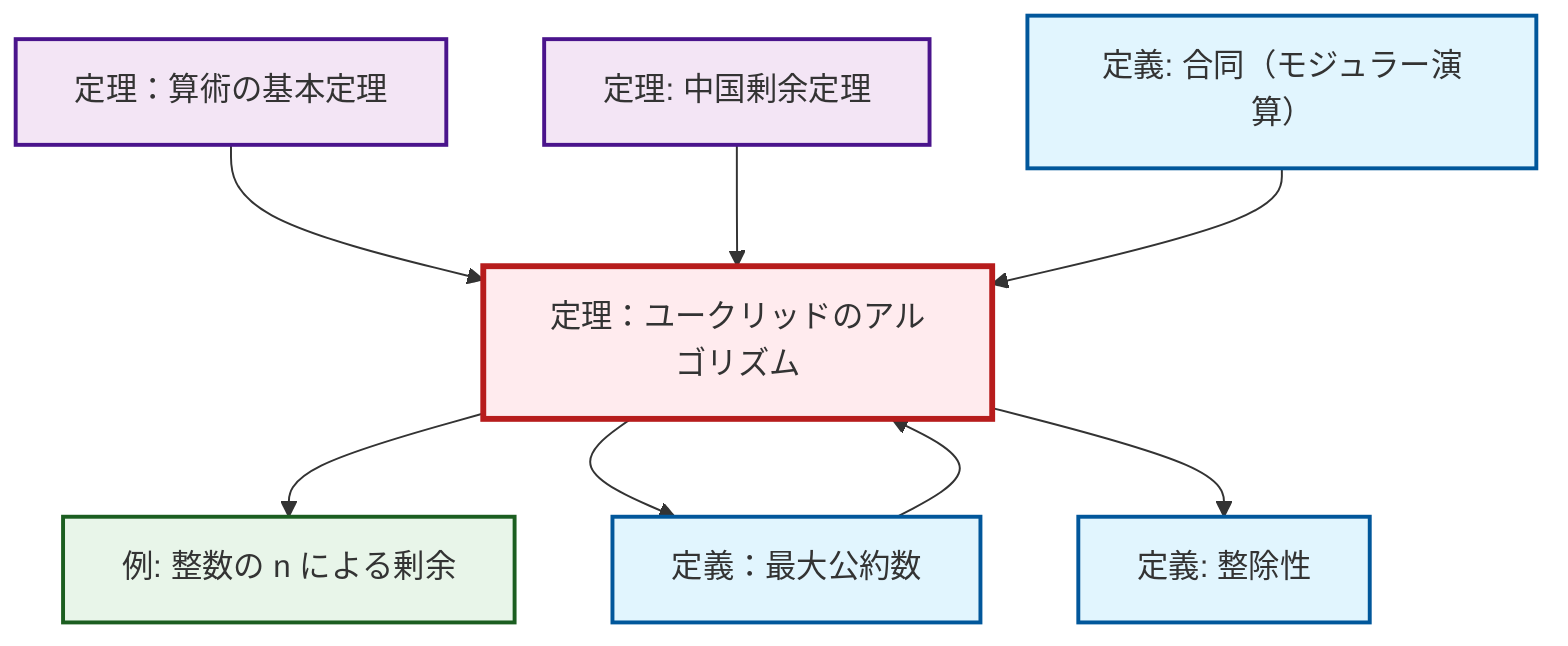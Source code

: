 graph TD
    classDef definition fill:#e1f5fe,stroke:#01579b,stroke-width:2px
    classDef theorem fill:#f3e5f5,stroke:#4a148c,stroke-width:2px
    classDef axiom fill:#fff3e0,stroke:#e65100,stroke-width:2px
    classDef example fill:#e8f5e9,stroke:#1b5e20,stroke-width:2px
    classDef current fill:#ffebee,stroke:#b71c1c,stroke-width:3px
    thm-euclidean-algorithm["定理：ユークリッドのアルゴリズム"]:::theorem
    thm-fundamental-arithmetic["定理：算術の基本定理"]:::theorem
    ex-quotient-integers-mod-n["例: 整数の n による剰余"]:::example
    def-congruence["定義: 合同（モジュラー演算）"]:::definition
    def-divisibility["定義: 整除性"]:::definition
    thm-chinese-remainder["定理: 中国剰余定理"]:::theorem
    def-gcd["定義：最大公約数"]:::definition
    thm-euclidean-algorithm --> ex-quotient-integers-mod-n
    thm-fundamental-arithmetic --> thm-euclidean-algorithm
    def-gcd --> thm-euclidean-algorithm
    thm-chinese-remainder --> thm-euclidean-algorithm
    thm-euclidean-algorithm --> def-gcd
    thm-euclidean-algorithm --> def-divisibility
    def-congruence --> thm-euclidean-algorithm
    class thm-euclidean-algorithm current